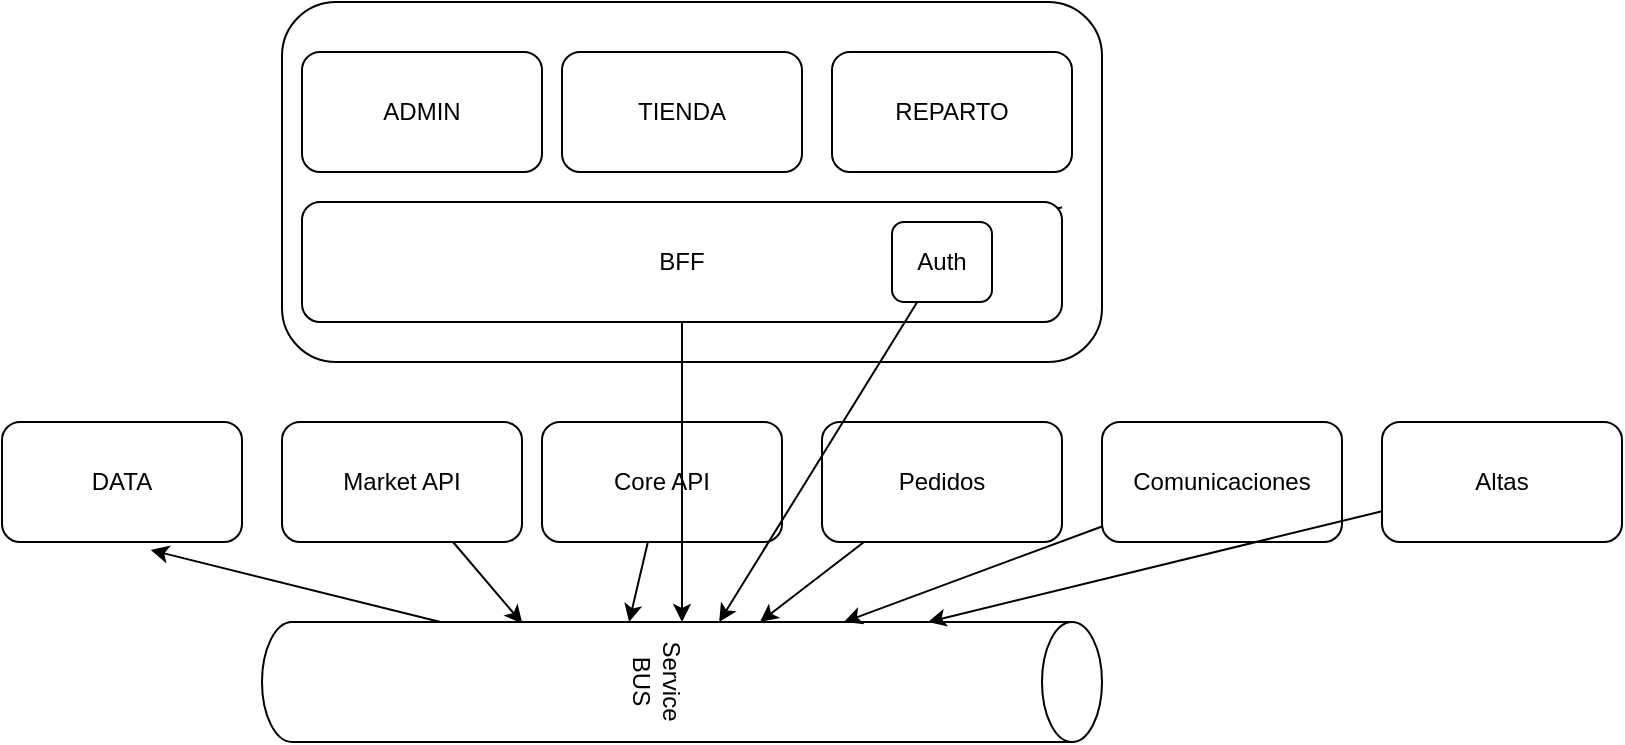 <mxfile>
    <diagram id="o1fdhhLSGnbBYDkv8jrr" name="Page-1">
        <mxGraphModel dx="956" dy="626" grid="1" gridSize="10" guides="1" tooltips="1" connect="1" arrows="1" fold="1" page="1" pageScale="1" pageWidth="850" pageHeight="1100" math="0" shadow="0">
            <root>
                <mxCell id="0"/>
                <mxCell id="1" parent="0"/>
                <mxCell id="2" value="" style="rounded=1;whiteSpace=wrap;html=1;" vertex="1" parent="1">
                    <mxGeometry x="150" y="70" width="410" height="180" as="geometry"/>
                </mxCell>
                <mxCell id="3" value="ADMIN" style="rounded=1;whiteSpace=wrap;html=1;" vertex="1" parent="1">
                    <mxGeometry x="160" y="95" width="120" height="60" as="geometry"/>
                </mxCell>
                <mxCell id="4" value="REPARTO" style="rounded=1;whiteSpace=wrap;html=1;" vertex="1" parent="1">
                    <mxGeometry x="425" y="95" width="120" height="60" as="geometry"/>
                </mxCell>
                <mxCell id="5" value="TIENDA" style="rounded=1;whiteSpace=wrap;html=1;" vertex="1" parent="1">
                    <mxGeometry x="290" y="95" width="120" height="60" as="geometry"/>
                </mxCell>
                <mxCell id="15" style="edgeStyle=none;html=1;entryX=0.013;entryY=0.69;entryDx=0;entryDy=0;entryPerimeter=0;" edge="1" parent="1" source="6" target="8">
                    <mxGeometry relative="1" as="geometry"/>
                </mxCell>
                <mxCell id="6" value="Market API" style="rounded=1;whiteSpace=wrap;html=1;" vertex="1" parent="1">
                    <mxGeometry x="150" y="280" width="120" height="60" as="geometry"/>
                </mxCell>
                <mxCell id="16" style="edgeStyle=none;html=1;entryX=0;entryY=0.563;entryDx=0;entryDy=0;entryPerimeter=0;" edge="1" parent="1" source="7" target="8">
                    <mxGeometry relative="1" as="geometry"/>
                </mxCell>
                <mxCell id="7" value="Core API" style="rounded=1;whiteSpace=wrap;html=1;" vertex="1" parent="1">
                    <mxGeometry x="280" y="280" width="120" height="60" as="geometry"/>
                </mxCell>
                <mxCell id="19" style="edgeStyle=none;html=1;entryX=0.62;entryY=1.067;entryDx=0;entryDy=0;entryPerimeter=0;" edge="1" parent="1" source="8" target="14">
                    <mxGeometry relative="1" as="geometry"/>
                </mxCell>
                <mxCell id="8" value="Service BUS" style="shape=cylinder3;whiteSpace=wrap;html=1;boundedLbl=1;backgroundOutline=1;size=15;rotation=90;" vertex="1" parent="1">
                    <mxGeometry x="320" y="200" width="60" height="420" as="geometry"/>
                </mxCell>
                <mxCell id="21" style="edgeStyle=none;html=1;" edge="1" parent="1" source="11" target="8">
                    <mxGeometry relative="1" as="geometry"/>
                </mxCell>
                <mxCell id="25" style="edgeStyle=none;html=1;entryX=-0.016;entryY=0.126;entryDx=0;entryDy=0;entryPerimeter=0;" edge="1" parent="1" source="11" target="23">
                    <mxGeometry relative="1" as="geometry"/>
                </mxCell>
                <mxCell id="11" value="BFF" style="rounded=1;whiteSpace=wrap;html=1;" vertex="1" parent="1">
                    <mxGeometry x="160" y="170" width="380" height="60" as="geometry"/>
                </mxCell>
                <mxCell id="18" style="edgeStyle=none;html=1;" edge="1" parent="1" source="12" target="8">
                    <mxGeometry relative="1" as="geometry"/>
                </mxCell>
                <mxCell id="12" value="Comunicaciones" style="rounded=1;whiteSpace=wrap;html=1;" vertex="1" parent="1">
                    <mxGeometry x="560" y="280" width="120" height="60" as="geometry"/>
                </mxCell>
                <mxCell id="17" value="" style="edgeStyle=none;html=1;" edge="1" parent="1" source="13" target="8">
                    <mxGeometry relative="1" as="geometry"/>
                </mxCell>
                <mxCell id="13" value="Pedidos" style="rounded=1;whiteSpace=wrap;html=1;" vertex="1" parent="1">
                    <mxGeometry x="420" y="280" width="120" height="60" as="geometry"/>
                </mxCell>
                <mxCell id="14" value="DATA" style="rounded=1;whiteSpace=wrap;html=1;" vertex="1" parent="1">
                    <mxGeometry x="10" y="280" width="120" height="60" as="geometry"/>
                </mxCell>
                <mxCell id="24" style="edgeStyle=none;html=1;" edge="1" parent="1" source="23" target="8">
                    <mxGeometry relative="1" as="geometry"/>
                </mxCell>
                <mxCell id="23" value="Auth" style="rounded=1;whiteSpace=wrap;html=1;" vertex="1" parent="1">
                    <mxGeometry x="455" y="180" width="50" height="40" as="geometry"/>
                </mxCell>
                <mxCell id="27" style="edgeStyle=none;html=1;" edge="1" parent="1" source="26" target="8">
                    <mxGeometry relative="1" as="geometry"/>
                </mxCell>
                <mxCell id="26" value="Altas" style="rounded=1;whiteSpace=wrap;html=1;" vertex="1" parent="1">
                    <mxGeometry x="700" y="280" width="120" height="60" as="geometry"/>
                </mxCell>
            </root>
        </mxGraphModel>
    </diagram>
</mxfile>